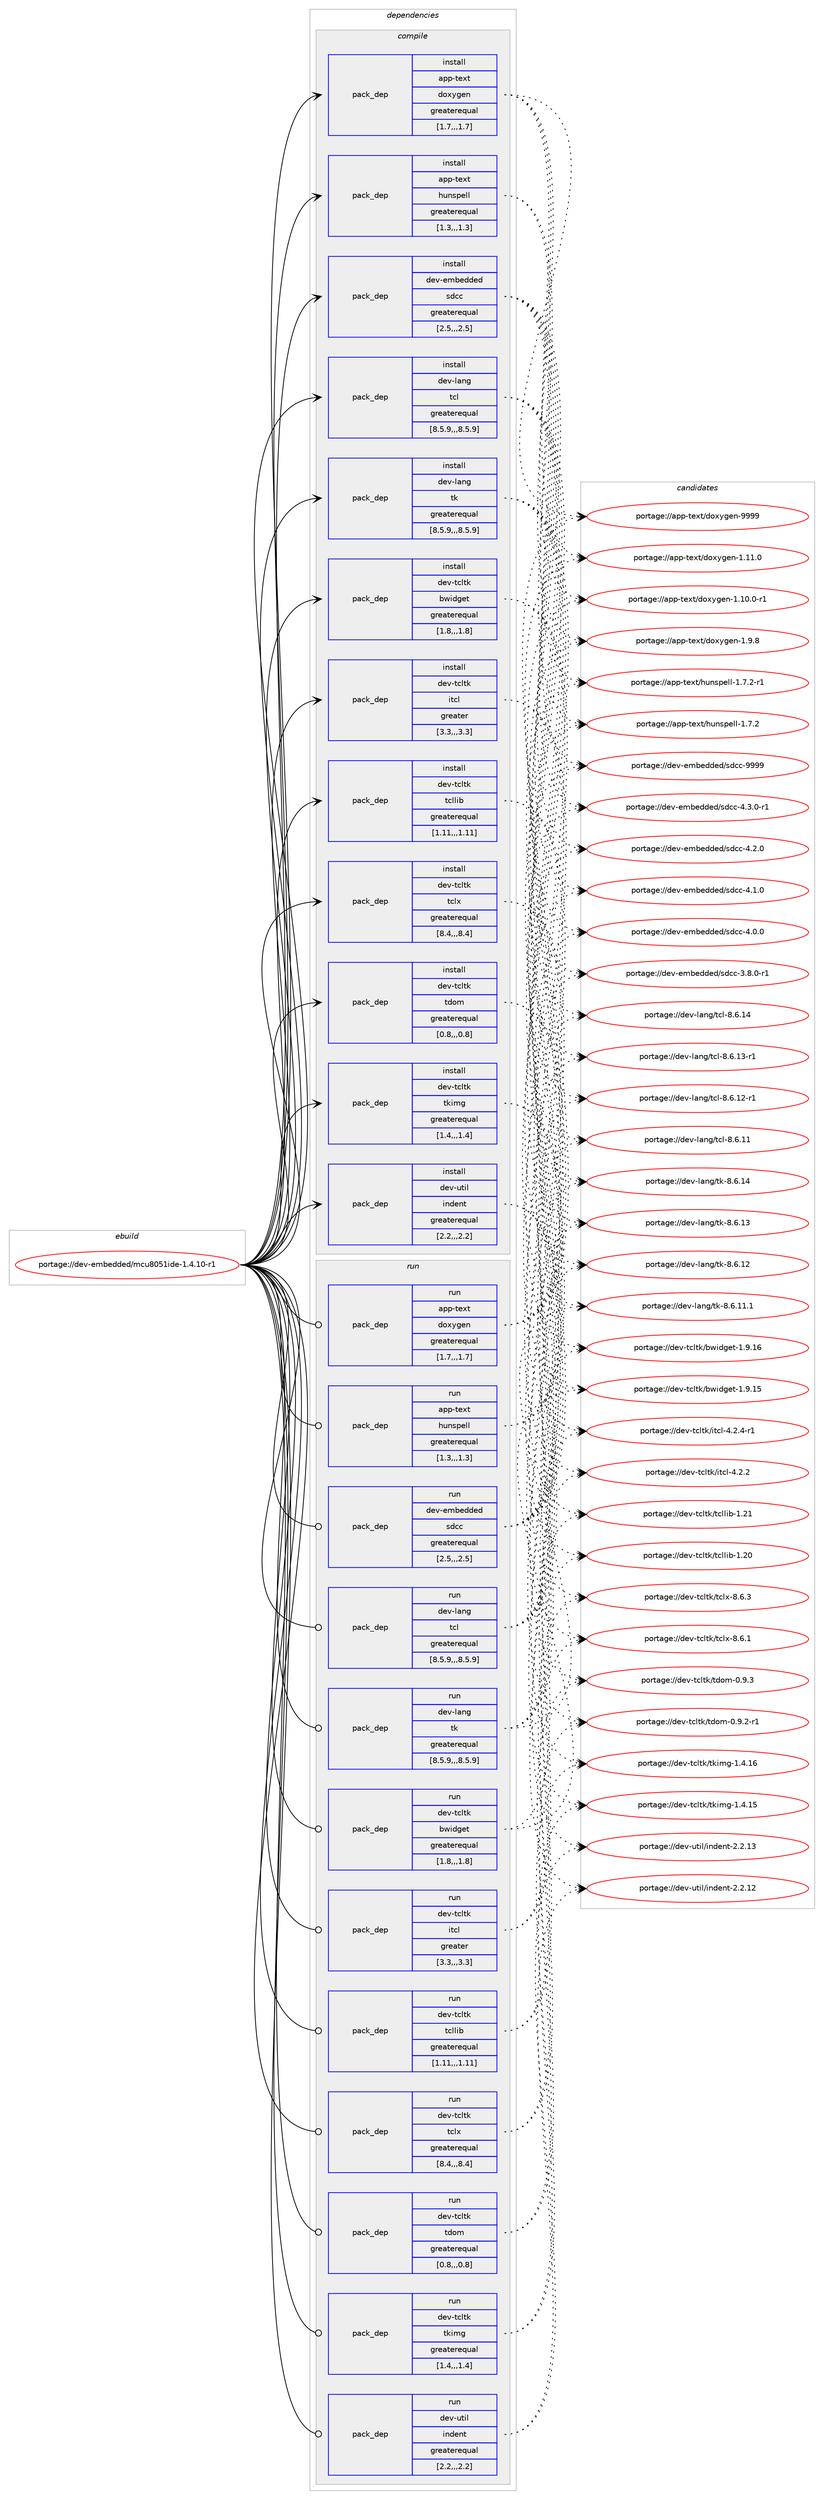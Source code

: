 digraph prolog {

# *************
# Graph options
# *************

newrank=true;
concentrate=true;
compound=true;
graph [rankdir=LR,fontname=Helvetica,fontsize=10,ranksep=1.5];#, ranksep=2.5, nodesep=0.2];
edge  [arrowhead=vee];
node  [fontname=Helvetica,fontsize=10];

# **********
# The ebuild
# **********

subgraph cluster_leftcol {
color=gray;
label=<<i>ebuild</i>>;
id [label="portage://dev-embedded/mcu8051ide-1.4.10-r1", color=red, width=4, href="../dev-embedded/mcu8051ide-1.4.10-r1.svg"];
}

# ****************
# The dependencies
# ****************

subgraph cluster_midcol {
color=gray;
label=<<i>dependencies</i>>;
subgraph cluster_compile {
fillcolor="#eeeeee";
style=filled;
label=<<i>compile</i>>;
subgraph pack53165 {
dependency73618 [label=<<TABLE BORDER="0" CELLBORDER="1" CELLSPACING="0" CELLPADDING="4" WIDTH="220"><TR><TD ROWSPAN="6" CELLPADDING="30">pack_dep</TD></TR><TR><TD WIDTH="110">install</TD></TR><TR><TD>app-text</TD></TR><TR><TD>doxygen</TD></TR><TR><TD>greaterequal</TD></TR><TR><TD>[1.7,,,1.7]</TD></TR></TABLE>>, shape=none, color=blue];
}
id:e -> dependency73618:w [weight=20,style="solid",arrowhead="vee"];
subgraph pack53166 {
dependency73619 [label=<<TABLE BORDER="0" CELLBORDER="1" CELLSPACING="0" CELLPADDING="4" WIDTH="220"><TR><TD ROWSPAN="6" CELLPADDING="30">pack_dep</TD></TR><TR><TD WIDTH="110">install</TD></TR><TR><TD>app-text</TD></TR><TR><TD>hunspell</TD></TR><TR><TD>greaterequal</TD></TR><TR><TD>[1.3,,,1.3]</TD></TR></TABLE>>, shape=none, color=blue];
}
id:e -> dependency73619:w [weight=20,style="solid",arrowhead="vee"];
subgraph pack53167 {
dependency73620 [label=<<TABLE BORDER="0" CELLBORDER="1" CELLSPACING="0" CELLPADDING="4" WIDTH="220"><TR><TD ROWSPAN="6" CELLPADDING="30">pack_dep</TD></TR><TR><TD WIDTH="110">install</TD></TR><TR><TD>dev-embedded</TD></TR><TR><TD>sdcc</TD></TR><TR><TD>greaterequal</TD></TR><TR><TD>[2.5,,,2.5]</TD></TR></TABLE>>, shape=none, color=blue];
}
id:e -> dependency73620:w [weight=20,style="solid",arrowhead="vee"];
subgraph pack53168 {
dependency73621 [label=<<TABLE BORDER="0" CELLBORDER="1" CELLSPACING="0" CELLPADDING="4" WIDTH="220"><TR><TD ROWSPAN="6" CELLPADDING="30">pack_dep</TD></TR><TR><TD WIDTH="110">install</TD></TR><TR><TD>dev-lang</TD></TR><TR><TD>tcl</TD></TR><TR><TD>greaterequal</TD></TR><TR><TD>[8.5.9,,,8.5.9]</TD></TR></TABLE>>, shape=none, color=blue];
}
id:e -> dependency73621:w [weight=20,style="solid",arrowhead="vee"];
subgraph pack53169 {
dependency73622 [label=<<TABLE BORDER="0" CELLBORDER="1" CELLSPACING="0" CELLPADDING="4" WIDTH="220"><TR><TD ROWSPAN="6" CELLPADDING="30">pack_dep</TD></TR><TR><TD WIDTH="110">install</TD></TR><TR><TD>dev-lang</TD></TR><TR><TD>tk</TD></TR><TR><TD>greaterequal</TD></TR><TR><TD>[8.5.9,,,8.5.9]</TD></TR></TABLE>>, shape=none, color=blue];
}
id:e -> dependency73622:w [weight=20,style="solid",arrowhead="vee"];
subgraph pack53170 {
dependency73623 [label=<<TABLE BORDER="0" CELLBORDER="1" CELLSPACING="0" CELLPADDING="4" WIDTH="220"><TR><TD ROWSPAN="6" CELLPADDING="30">pack_dep</TD></TR><TR><TD WIDTH="110">install</TD></TR><TR><TD>dev-tcltk</TD></TR><TR><TD>bwidget</TD></TR><TR><TD>greaterequal</TD></TR><TR><TD>[1.8,,,1.8]</TD></TR></TABLE>>, shape=none, color=blue];
}
id:e -> dependency73623:w [weight=20,style="solid",arrowhead="vee"];
subgraph pack53171 {
dependency73624 [label=<<TABLE BORDER="0" CELLBORDER="1" CELLSPACING="0" CELLPADDING="4" WIDTH="220"><TR><TD ROWSPAN="6" CELLPADDING="30">pack_dep</TD></TR><TR><TD WIDTH="110">install</TD></TR><TR><TD>dev-tcltk</TD></TR><TR><TD>itcl</TD></TR><TR><TD>greater</TD></TR><TR><TD>[3.3,,,3.3]</TD></TR></TABLE>>, shape=none, color=blue];
}
id:e -> dependency73624:w [weight=20,style="solid",arrowhead="vee"];
subgraph pack53172 {
dependency73625 [label=<<TABLE BORDER="0" CELLBORDER="1" CELLSPACING="0" CELLPADDING="4" WIDTH="220"><TR><TD ROWSPAN="6" CELLPADDING="30">pack_dep</TD></TR><TR><TD WIDTH="110">install</TD></TR><TR><TD>dev-tcltk</TD></TR><TR><TD>tcllib</TD></TR><TR><TD>greaterequal</TD></TR><TR><TD>[1.11,,,1.11]</TD></TR></TABLE>>, shape=none, color=blue];
}
id:e -> dependency73625:w [weight=20,style="solid",arrowhead="vee"];
subgraph pack53173 {
dependency73626 [label=<<TABLE BORDER="0" CELLBORDER="1" CELLSPACING="0" CELLPADDING="4" WIDTH="220"><TR><TD ROWSPAN="6" CELLPADDING="30">pack_dep</TD></TR><TR><TD WIDTH="110">install</TD></TR><TR><TD>dev-tcltk</TD></TR><TR><TD>tclx</TD></TR><TR><TD>greaterequal</TD></TR><TR><TD>[8.4,,,8.4]</TD></TR></TABLE>>, shape=none, color=blue];
}
id:e -> dependency73626:w [weight=20,style="solid",arrowhead="vee"];
subgraph pack53174 {
dependency73627 [label=<<TABLE BORDER="0" CELLBORDER="1" CELLSPACING="0" CELLPADDING="4" WIDTH="220"><TR><TD ROWSPAN="6" CELLPADDING="30">pack_dep</TD></TR><TR><TD WIDTH="110">install</TD></TR><TR><TD>dev-tcltk</TD></TR><TR><TD>tdom</TD></TR><TR><TD>greaterequal</TD></TR><TR><TD>[0.8,,,0.8]</TD></TR></TABLE>>, shape=none, color=blue];
}
id:e -> dependency73627:w [weight=20,style="solid",arrowhead="vee"];
subgraph pack53175 {
dependency73628 [label=<<TABLE BORDER="0" CELLBORDER="1" CELLSPACING="0" CELLPADDING="4" WIDTH="220"><TR><TD ROWSPAN="6" CELLPADDING="30">pack_dep</TD></TR><TR><TD WIDTH="110">install</TD></TR><TR><TD>dev-tcltk</TD></TR><TR><TD>tkimg</TD></TR><TR><TD>greaterequal</TD></TR><TR><TD>[1.4,,,1.4]</TD></TR></TABLE>>, shape=none, color=blue];
}
id:e -> dependency73628:w [weight=20,style="solid",arrowhead="vee"];
subgraph pack53176 {
dependency73629 [label=<<TABLE BORDER="0" CELLBORDER="1" CELLSPACING="0" CELLPADDING="4" WIDTH="220"><TR><TD ROWSPAN="6" CELLPADDING="30">pack_dep</TD></TR><TR><TD WIDTH="110">install</TD></TR><TR><TD>dev-util</TD></TR><TR><TD>indent</TD></TR><TR><TD>greaterequal</TD></TR><TR><TD>[2.2,,,2.2]</TD></TR></TABLE>>, shape=none, color=blue];
}
id:e -> dependency73629:w [weight=20,style="solid",arrowhead="vee"];
}
subgraph cluster_compileandrun {
fillcolor="#eeeeee";
style=filled;
label=<<i>compile and run</i>>;
}
subgraph cluster_run {
fillcolor="#eeeeee";
style=filled;
label=<<i>run</i>>;
subgraph pack53177 {
dependency73630 [label=<<TABLE BORDER="0" CELLBORDER="1" CELLSPACING="0" CELLPADDING="4" WIDTH="220"><TR><TD ROWSPAN="6" CELLPADDING="30">pack_dep</TD></TR><TR><TD WIDTH="110">run</TD></TR><TR><TD>app-text</TD></TR><TR><TD>doxygen</TD></TR><TR><TD>greaterequal</TD></TR><TR><TD>[1.7,,,1.7]</TD></TR></TABLE>>, shape=none, color=blue];
}
id:e -> dependency73630:w [weight=20,style="solid",arrowhead="odot"];
subgraph pack53178 {
dependency73631 [label=<<TABLE BORDER="0" CELLBORDER="1" CELLSPACING="0" CELLPADDING="4" WIDTH="220"><TR><TD ROWSPAN="6" CELLPADDING="30">pack_dep</TD></TR><TR><TD WIDTH="110">run</TD></TR><TR><TD>app-text</TD></TR><TR><TD>hunspell</TD></TR><TR><TD>greaterequal</TD></TR><TR><TD>[1.3,,,1.3]</TD></TR></TABLE>>, shape=none, color=blue];
}
id:e -> dependency73631:w [weight=20,style="solid",arrowhead="odot"];
subgraph pack53179 {
dependency73632 [label=<<TABLE BORDER="0" CELLBORDER="1" CELLSPACING="0" CELLPADDING="4" WIDTH="220"><TR><TD ROWSPAN="6" CELLPADDING="30">pack_dep</TD></TR><TR><TD WIDTH="110">run</TD></TR><TR><TD>dev-embedded</TD></TR><TR><TD>sdcc</TD></TR><TR><TD>greaterequal</TD></TR><TR><TD>[2.5,,,2.5]</TD></TR></TABLE>>, shape=none, color=blue];
}
id:e -> dependency73632:w [weight=20,style="solid",arrowhead="odot"];
subgraph pack53180 {
dependency73633 [label=<<TABLE BORDER="0" CELLBORDER="1" CELLSPACING="0" CELLPADDING="4" WIDTH="220"><TR><TD ROWSPAN="6" CELLPADDING="30">pack_dep</TD></TR><TR><TD WIDTH="110">run</TD></TR><TR><TD>dev-lang</TD></TR><TR><TD>tcl</TD></TR><TR><TD>greaterequal</TD></TR><TR><TD>[8.5.9,,,8.5.9]</TD></TR></TABLE>>, shape=none, color=blue];
}
id:e -> dependency73633:w [weight=20,style="solid",arrowhead="odot"];
subgraph pack53181 {
dependency73634 [label=<<TABLE BORDER="0" CELLBORDER="1" CELLSPACING="0" CELLPADDING="4" WIDTH="220"><TR><TD ROWSPAN="6" CELLPADDING="30">pack_dep</TD></TR><TR><TD WIDTH="110">run</TD></TR><TR><TD>dev-lang</TD></TR><TR><TD>tk</TD></TR><TR><TD>greaterequal</TD></TR><TR><TD>[8.5.9,,,8.5.9]</TD></TR></TABLE>>, shape=none, color=blue];
}
id:e -> dependency73634:w [weight=20,style="solid",arrowhead="odot"];
subgraph pack53182 {
dependency73635 [label=<<TABLE BORDER="0" CELLBORDER="1" CELLSPACING="0" CELLPADDING="4" WIDTH="220"><TR><TD ROWSPAN="6" CELLPADDING="30">pack_dep</TD></TR><TR><TD WIDTH="110">run</TD></TR><TR><TD>dev-tcltk</TD></TR><TR><TD>bwidget</TD></TR><TR><TD>greaterequal</TD></TR><TR><TD>[1.8,,,1.8]</TD></TR></TABLE>>, shape=none, color=blue];
}
id:e -> dependency73635:w [weight=20,style="solid",arrowhead="odot"];
subgraph pack53183 {
dependency73636 [label=<<TABLE BORDER="0" CELLBORDER="1" CELLSPACING="0" CELLPADDING="4" WIDTH="220"><TR><TD ROWSPAN="6" CELLPADDING="30">pack_dep</TD></TR><TR><TD WIDTH="110">run</TD></TR><TR><TD>dev-tcltk</TD></TR><TR><TD>itcl</TD></TR><TR><TD>greater</TD></TR><TR><TD>[3.3,,,3.3]</TD></TR></TABLE>>, shape=none, color=blue];
}
id:e -> dependency73636:w [weight=20,style="solid",arrowhead="odot"];
subgraph pack53184 {
dependency73637 [label=<<TABLE BORDER="0" CELLBORDER="1" CELLSPACING="0" CELLPADDING="4" WIDTH="220"><TR><TD ROWSPAN="6" CELLPADDING="30">pack_dep</TD></TR><TR><TD WIDTH="110">run</TD></TR><TR><TD>dev-tcltk</TD></TR><TR><TD>tcllib</TD></TR><TR><TD>greaterequal</TD></TR><TR><TD>[1.11,,,1.11]</TD></TR></TABLE>>, shape=none, color=blue];
}
id:e -> dependency73637:w [weight=20,style="solid",arrowhead="odot"];
subgraph pack53185 {
dependency73638 [label=<<TABLE BORDER="0" CELLBORDER="1" CELLSPACING="0" CELLPADDING="4" WIDTH="220"><TR><TD ROWSPAN="6" CELLPADDING="30">pack_dep</TD></TR><TR><TD WIDTH="110">run</TD></TR><TR><TD>dev-tcltk</TD></TR><TR><TD>tclx</TD></TR><TR><TD>greaterequal</TD></TR><TR><TD>[8.4,,,8.4]</TD></TR></TABLE>>, shape=none, color=blue];
}
id:e -> dependency73638:w [weight=20,style="solid",arrowhead="odot"];
subgraph pack53186 {
dependency73639 [label=<<TABLE BORDER="0" CELLBORDER="1" CELLSPACING="0" CELLPADDING="4" WIDTH="220"><TR><TD ROWSPAN="6" CELLPADDING="30">pack_dep</TD></TR><TR><TD WIDTH="110">run</TD></TR><TR><TD>dev-tcltk</TD></TR><TR><TD>tdom</TD></TR><TR><TD>greaterequal</TD></TR><TR><TD>[0.8,,,0.8]</TD></TR></TABLE>>, shape=none, color=blue];
}
id:e -> dependency73639:w [weight=20,style="solid",arrowhead="odot"];
subgraph pack53187 {
dependency73640 [label=<<TABLE BORDER="0" CELLBORDER="1" CELLSPACING="0" CELLPADDING="4" WIDTH="220"><TR><TD ROWSPAN="6" CELLPADDING="30">pack_dep</TD></TR><TR><TD WIDTH="110">run</TD></TR><TR><TD>dev-tcltk</TD></TR><TR><TD>tkimg</TD></TR><TR><TD>greaterequal</TD></TR><TR><TD>[1.4,,,1.4]</TD></TR></TABLE>>, shape=none, color=blue];
}
id:e -> dependency73640:w [weight=20,style="solid",arrowhead="odot"];
subgraph pack53188 {
dependency73641 [label=<<TABLE BORDER="0" CELLBORDER="1" CELLSPACING="0" CELLPADDING="4" WIDTH="220"><TR><TD ROWSPAN="6" CELLPADDING="30">pack_dep</TD></TR><TR><TD WIDTH="110">run</TD></TR><TR><TD>dev-util</TD></TR><TR><TD>indent</TD></TR><TR><TD>greaterequal</TD></TR><TR><TD>[2.2,,,2.2]</TD></TR></TABLE>>, shape=none, color=blue];
}
id:e -> dependency73641:w [weight=20,style="solid",arrowhead="odot"];
}
}

# **************
# The candidates
# **************

subgraph cluster_choices {
rank=same;
color=gray;
label=<<i>candidates</i>>;

subgraph choice53165 {
color=black;
nodesep=1;
choice9711211245116101120116471001111201211031011104557575757 [label="portage://app-text/doxygen-9999", color=red, width=4,href="../app-text/doxygen-9999.svg"];
choice97112112451161011201164710011112012110310111045494649494648 [label="portage://app-text/doxygen-1.11.0", color=red, width=4,href="../app-text/doxygen-1.11.0.svg"];
choice971121124511610112011647100111120121103101110454946494846484511449 [label="portage://app-text/doxygen-1.10.0-r1", color=red, width=4,href="../app-text/doxygen-1.10.0-r1.svg"];
choice971121124511610112011647100111120121103101110454946574656 [label="portage://app-text/doxygen-1.9.8", color=red, width=4,href="../app-text/doxygen-1.9.8.svg"];
dependency73618:e -> choice9711211245116101120116471001111201211031011104557575757:w [style=dotted,weight="100"];
dependency73618:e -> choice97112112451161011201164710011112012110310111045494649494648:w [style=dotted,weight="100"];
dependency73618:e -> choice971121124511610112011647100111120121103101110454946494846484511449:w [style=dotted,weight="100"];
dependency73618:e -> choice971121124511610112011647100111120121103101110454946574656:w [style=dotted,weight="100"];
}
subgraph choice53166 {
color=black;
nodesep=1;
choice9711211245116101120116471041171101151121011081084549465546504511449 [label="portage://app-text/hunspell-1.7.2-r1", color=red, width=4,href="../app-text/hunspell-1.7.2-r1.svg"];
choice971121124511610112011647104117110115112101108108454946554650 [label="portage://app-text/hunspell-1.7.2", color=red, width=4,href="../app-text/hunspell-1.7.2.svg"];
dependency73619:e -> choice9711211245116101120116471041171101151121011081084549465546504511449:w [style=dotted,weight="100"];
dependency73619:e -> choice971121124511610112011647104117110115112101108108454946554650:w [style=dotted,weight="100"];
}
subgraph choice53167 {
color=black;
nodesep=1;
choice10010111845101109981011001001011004711510099994557575757 [label="portage://dev-embedded/sdcc-9999", color=red, width=4,href="../dev-embedded/sdcc-9999.svg"];
choice10010111845101109981011001001011004711510099994552465146484511449 [label="portage://dev-embedded/sdcc-4.3.0-r1", color=red, width=4,href="../dev-embedded/sdcc-4.3.0-r1.svg"];
choice1001011184510110998101100100101100471151009999455246504648 [label="portage://dev-embedded/sdcc-4.2.0", color=red, width=4,href="../dev-embedded/sdcc-4.2.0.svg"];
choice1001011184510110998101100100101100471151009999455246494648 [label="portage://dev-embedded/sdcc-4.1.0", color=red, width=4,href="../dev-embedded/sdcc-4.1.0.svg"];
choice1001011184510110998101100100101100471151009999455246484648 [label="portage://dev-embedded/sdcc-4.0.0", color=red, width=4,href="../dev-embedded/sdcc-4.0.0.svg"];
choice10010111845101109981011001001011004711510099994551465646484511449 [label="portage://dev-embedded/sdcc-3.8.0-r1", color=red, width=4,href="../dev-embedded/sdcc-3.8.0-r1.svg"];
dependency73620:e -> choice10010111845101109981011001001011004711510099994557575757:w [style=dotted,weight="100"];
dependency73620:e -> choice10010111845101109981011001001011004711510099994552465146484511449:w [style=dotted,weight="100"];
dependency73620:e -> choice1001011184510110998101100100101100471151009999455246504648:w [style=dotted,weight="100"];
dependency73620:e -> choice1001011184510110998101100100101100471151009999455246494648:w [style=dotted,weight="100"];
dependency73620:e -> choice1001011184510110998101100100101100471151009999455246484648:w [style=dotted,weight="100"];
dependency73620:e -> choice10010111845101109981011001001011004711510099994551465646484511449:w [style=dotted,weight="100"];
}
subgraph choice53168 {
color=black;
nodesep=1;
choice1001011184510897110103471169910845564654464952 [label="portage://dev-lang/tcl-8.6.14", color=red, width=4,href="../dev-lang/tcl-8.6.14.svg"];
choice10010111845108971101034711699108455646544649514511449 [label="portage://dev-lang/tcl-8.6.13-r1", color=red, width=4,href="../dev-lang/tcl-8.6.13-r1.svg"];
choice10010111845108971101034711699108455646544649504511449 [label="portage://dev-lang/tcl-8.6.12-r1", color=red, width=4,href="../dev-lang/tcl-8.6.12-r1.svg"];
choice1001011184510897110103471169910845564654464949 [label="portage://dev-lang/tcl-8.6.11", color=red, width=4,href="../dev-lang/tcl-8.6.11.svg"];
dependency73621:e -> choice1001011184510897110103471169910845564654464952:w [style=dotted,weight="100"];
dependency73621:e -> choice10010111845108971101034711699108455646544649514511449:w [style=dotted,weight="100"];
dependency73621:e -> choice10010111845108971101034711699108455646544649504511449:w [style=dotted,weight="100"];
dependency73621:e -> choice1001011184510897110103471169910845564654464949:w [style=dotted,weight="100"];
}
subgraph choice53169 {
color=black;
nodesep=1;
choice10010111845108971101034711610745564654464952 [label="portage://dev-lang/tk-8.6.14", color=red, width=4,href="../dev-lang/tk-8.6.14.svg"];
choice10010111845108971101034711610745564654464951 [label="portage://dev-lang/tk-8.6.13", color=red, width=4,href="../dev-lang/tk-8.6.13.svg"];
choice10010111845108971101034711610745564654464950 [label="portage://dev-lang/tk-8.6.12", color=red, width=4,href="../dev-lang/tk-8.6.12.svg"];
choice100101118451089711010347116107455646544649494649 [label="portage://dev-lang/tk-8.6.11.1", color=red, width=4,href="../dev-lang/tk-8.6.11.1.svg"];
dependency73622:e -> choice10010111845108971101034711610745564654464952:w [style=dotted,weight="100"];
dependency73622:e -> choice10010111845108971101034711610745564654464951:w [style=dotted,weight="100"];
dependency73622:e -> choice10010111845108971101034711610745564654464950:w [style=dotted,weight="100"];
dependency73622:e -> choice100101118451089711010347116107455646544649494649:w [style=dotted,weight="100"];
}
subgraph choice53170 {
color=black;
nodesep=1;
choice1001011184511699108116107479811910510010310111645494657464954 [label="portage://dev-tcltk/bwidget-1.9.16", color=red, width=4,href="../dev-tcltk/bwidget-1.9.16.svg"];
choice1001011184511699108116107479811910510010310111645494657464953 [label="portage://dev-tcltk/bwidget-1.9.15", color=red, width=4,href="../dev-tcltk/bwidget-1.9.15.svg"];
dependency73623:e -> choice1001011184511699108116107479811910510010310111645494657464954:w [style=dotted,weight="100"];
dependency73623:e -> choice1001011184511699108116107479811910510010310111645494657464953:w [style=dotted,weight="100"];
}
subgraph choice53171 {
color=black;
nodesep=1;
choice100101118451169910811610747105116991084552465046524511449 [label="portage://dev-tcltk/itcl-4.2.4-r1", color=red, width=4,href="../dev-tcltk/itcl-4.2.4-r1.svg"];
choice10010111845116991081161074710511699108455246504650 [label="portage://dev-tcltk/itcl-4.2.2", color=red, width=4,href="../dev-tcltk/itcl-4.2.2.svg"];
dependency73624:e -> choice100101118451169910811610747105116991084552465046524511449:w [style=dotted,weight="100"];
dependency73624:e -> choice10010111845116991081161074710511699108455246504650:w [style=dotted,weight="100"];
}
subgraph choice53172 {
color=black;
nodesep=1;
choice10010111845116991081161074711699108108105984549465049 [label="portage://dev-tcltk/tcllib-1.21", color=red, width=4,href="../dev-tcltk/tcllib-1.21.svg"];
choice10010111845116991081161074711699108108105984549465048 [label="portage://dev-tcltk/tcllib-1.20", color=red, width=4,href="../dev-tcltk/tcllib-1.20.svg"];
dependency73625:e -> choice10010111845116991081161074711699108108105984549465049:w [style=dotted,weight="100"];
dependency73625:e -> choice10010111845116991081161074711699108108105984549465048:w [style=dotted,weight="100"];
}
subgraph choice53173 {
color=black;
nodesep=1;
choice10010111845116991081161074711699108120455646544651 [label="portage://dev-tcltk/tclx-8.6.3", color=red, width=4,href="../dev-tcltk/tclx-8.6.3.svg"];
choice10010111845116991081161074711699108120455646544649 [label="portage://dev-tcltk/tclx-8.6.1", color=red, width=4,href="../dev-tcltk/tclx-8.6.1.svg"];
dependency73626:e -> choice10010111845116991081161074711699108120455646544651:w [style=dotted,weight="100"];
dependency73626:e -> choice10010111845116991081161074711699108120455646544649:w [style=dotted,weight="100"];
}
subgraph choice53174 {
color=black;
nodesep=1;
choice100101118451169910811610747116100111109454846574651 [label="portage://dev-tcltk/tdom-0.9.3", color=red, width=4,href="../dev-tcltk/tdom-0.9.3.svg"];
choice1001011184511699108116107471161001111094548465746504511449 [label="portage://dev-tcltk/tdom-0.9.2-r1", color=red, width=4,href="../dev-tcltk/tdom-0.9.2-r1.svg"];
dependency73627:e -> choice100101118451169910811610747116100111109454846574651:w [style=dotted,weight="100"];
dependency73627:e -> choice1001011184511699108116107471161001111094548465746504511449:w [style=dotted,weight="100"];
}
subgraph choice53175 {
color=black;
nodesep=1;
choice10010111845116991081161074711610710510910345494652464954 [label="portage://dev-tcltk/tkimg-1.4.16", color=red, width=4,href="../dev-tcltk/tkimg-1.4.16.svg"];
choice10010111845116991081161074711610710510910345494652464953 [label="portage://dev-tcltk/tkimg-1.4.15", color=red, width=4,href="../dev-tcltk/tkimg-1.4.15.svg"];
dependency73628:e -> choice10010111845116991081161074711610710510910345494652464954:w [style=dotted,weight="100"];
dependency73628:e -> choice10010111845116991081161074711610710510910345494652464953:w [style=dotted,weight="100"];
}
subgraph choice53176 {
color=black;
nodesep=1;
choice100101118451171161051084710511010010111011645504650464951 [label="portage://dev-util/indent-2.2.13", color=red, width=4,href="../dev-util/indent-2.2.13.svg"];
choice100101118451171161051084710511010010111011645504650464950 [label="portage://dev-util/indent-2.2.12", color=red, width=4,href="../dev-util/indent-2.2.12.svg"];
dependency73629:e -> choice100101118451171161051084710511010010111011645504650464951:w [style=dotted,weight="100"];
dependency73629:e -> choice100101118451171161051084710511010010111011645504650464950:w [style=dotted,weight="100"];
}
subgraph choice53177 {
color=black;
nodesep=1;
choice9711211245116101120116471001111201211031011104557575757 [label="portage://app-text/doxygen-9999", color=red, width=4,href="../app-text/doxygen-9999.svg"];
choice97112112451161011201164710011112012110310111045494649494648 [label="portage://app-text/doxygen-1.11.0", color=red, width=4,href="../app-text/doxygen-1.11.0.svg"];
choice971121124511610112011647100111120121103101110454946494846484511449 [label="portage://app-text/doxygen-1.10.0-r1", color=red, width=4,href="../app-text/doxygen-1.10.0-r1.svg"];
choice971121124511610112011647100111120121103101110454946574656 [label="portage://app-text/doxygen-1.9.8", color=red, width=4,href="../app-text/doxygen-1.9.8.svg"];
dependency73630:e -> choice9711211245116101120116471001111201211031011104557575757:w [style=dotted,weight="100"];
dependency73630:e -> choice97112112451161011201164710011112012110310111045494649494648:w [style=dotted,weight="100"];
dependency73630:e -> choice971121124511610112011647100111120121103101110454946494846484511449:w [style=dotted,weight="100"];
dependency73630:e -> choice971121124511610112011647100111120121103101110454946574656:w [style=dotted,weight="100"];
}
subgraph choice53178 {
color=black;
nodesep=1;
choice9711211245116101120116471041171101151121011081084549465546504511449 [label="portage://app-text/hunspell-1.7.2-r1", color=red, width=4,href="../app-text/hunspell-1.7.2-r1.svg"];
choice971121124511610112011647104117110115112101108108454946554650 [label="portage://app-text/hunspell-1.7.2", color=red, width=4,href="../app-text/hunspell-1.7.2.svg"];
dependency73631:e -> choice9711211245116101120116471041171101151121011081084549465546504511449:w [style=dotted,weight="100"];
dependency73631:e -> choice971121124511610112011647104117110115112101108108454946554650:w [style=dotted,weight="100"];
}
subgraph choice53179 {
color=black;
nodesep=1;
choice10010111845101109981011001001011004711510099994557575757 [label="portage://dev-embedded/sdcc-9999", color=red, width=4,href="../dev-embedded/sdcc-9999.svg"];
choice10010111845101109981011001001011004711510099994552465146484511449 [label="portage://dev-embedded/sdcc-4.3.0-r1", color=red, width=4,href="../dev-embedded/sdcc-4.3.0-r1.svg"];
choice1001011184510110998101100100101100471151009999455246504648 [label="portage://dev-embedded/sdcc-4.2.0", color=red, width=4,href="../dev-embedded/sdcc-4.2.0.svg"];
choice1001011184510110998101100100101100471151009999455246494648 [label="portage://dev-embedded/sdcc-4.1.0", color=red, width=4,href="../dev-embedded/sdcc-4.1.0.svg"];
choice1001011184510110998101100100101100471151009999455246484648 [label="portage://dev-embedded/sdcc-4.0.0", color=red, width=4,href="../dev-embedded/sdcc-4.0.0.svg"];
choice10010111845101109981011001001011004711510099994551465646484511449 [label="portage://dev-embedded/sdcc-3.8.0-r1", color=red, width=4,href="../dev-embedded/sdcc-3.8.0-r1.svg"];
dependency73632:e -> choice10010111845101109981011001001011004711510099994557575757:w [style=dotted,weight="100"];
dependency73632:e -> choice10010111845101109981011001001011004711510099994552465146484511449:w [style=dotted,weight="100"];
dependency73632:e -> choice1001011184510110998101100100101100471151009999455246504648:w [style=dotted,weight="100"];
dependency73632:e -> choice1001011184510110998101100100101100471151009999455246494648:w [style=dotted,weight="100"];
dependency73632:e -> choice1001011184510110998101100100101100471151009999455246484648:w [style=dotted,weight="100"];
dependency73632:e -> choice10010111845101109981011001001011004711510099994551465646484511449:w [style=dotted,weight="100"];
}
subgraph choice53180 {
color=black;
nodesep=1;
choice1001011184510897110103471169910845564654464952 [label="portage://dev-lang/tcl-8.6.14", color=red, width=4,href="../dev-lang/tcl-8.6.14.svg"];
choice10010111845108971101034711699108455646544649514511449 [label="portage://dev-lang/tcl-8.6.13-r1", color=red, width=4,href="../dev-lang/tcl-8.6.13-r1.svg"];
choice10010111845108971101034711699108455646544649504511449 [label="portage://dev-lang/tcl-8.6.12-r1", color=red, width=4,href="../dev-lang/tcl-8.6.12-r1.svg"];
choice1001011184510897110103471169910845564654464949 [label="portage://dev-lang/tcl-8.6.11", color=red, width=4,href="../dev-lang/tcl-8.6.11.svg"];
dependency73633:e -> choice1001011184510897110103471169910845564654464952:w [style=dotted,weight="100"];
dependency73633:e -> choice10010111845108971101034711699108455646544649514511449:w [style=dotted,weight="100"];
dependency73633:e -> choice10010111845108971101034711699108455646544649504511449:w [style=dotted,weight="100"];
dependency73633:e -> choice1001011184510897110103471169910845564654464949:w [style=dotted,weight="100"];
}
subgraph choice53181 {
color=black;
nodesep=1;
choice10010111845108971101034711610745564654464952 [label="portage://dev-lang/tk-8.6.14", color=red, width=4,href="../dev-lang/tk-8.6.14.svg"];
choice10010111845108971101034711610745564654464951 [label="portage://dev-lang/tk-8.6.13", color=red, width=4,href="../dev-lang/tk-8.6.13.svg"];
choice10010111845108971101034711610745564654464950 [label="portage://dev-lang/tk-8.6.12", color=red, width=4,href="../dev-lang/tk-8.6.12.svg"];
choice100101118451089711010347116107455646544649494649 [label="portage://dev-lang/tk-8.6.11.1", color=red, width=4,href="../dev-lang/tk-8.6.11.1.svg"];
dependency73634:e -> choice10010111845108971101034711610745564654464952:w [style=dotted,weight="100"];
dependency73634:e -> choice10010111845108971101034711610745564654464951:w [style=dotted,weight="100"];
dependency73634:e -> choice10010111845108971101034711610745564654464950:w [style=dotted,weight="100"];
dependency73634:e -> choice100101118451089711010347116107455646544649494649:w [style=dotted,weight="100"];
}
subgraph choice53182 {
color=black;
nodesep=1;
choice1001011184511699108116107479811910510010310111645494657464954 [label="portage://dev-tcltk/bwidget-1.9.16", color=red, width=4,href="../dev-tcltk/bwidget-1.9.16.svg"];
choice1001011184511699108116107479811910510010310111645494657464953 [label="portage://dev-tcltk/bwidget-1.9.15", color=red, width=4,href="../dev-tcltk/bwidget-1.9.15.svg"];
dependency73635:e -> choice1001011184511699108116107479811910510010310111645494657464954:w [style=dotted,weight="100"];
dependency73635:e -> choice1001011184511699108116107479811910510010310111645494657464953:w [style=dotted,weight="100"];
}
subgraph choice53183 {
color=black;
nodesep=1;
choice100101118451169910811610747105116991084552465046524511449 [label="portage://dev-tcltk/itcl-4.2.4-r1", color=red, width=4,href="../dev-tcltk/itcl-4.2.4-r1.svg"];
choice10010111845116991081161074710511699108455246504650 [label="portage://dev-tcltk/itcl-4.2.2", color=red, width=4,href="../dev-tcltk/itcl-4.2.2.svg"];
dependency73636:e -> choice100101118451169910811610747105116991084552465046524511449:w [style=dotted,weight="100"];
dependency73636:e -> choice10010111845116991081161074710511699108455246504650:w [style=dotted,weight="100"];
}
subgraph choice53184 {
color=black;
nodesep=1;
choice10010111845116991081161074711699108108105984549465049 [label="portage://dev-tcltk/tcllib-1.21", color=red, width=4,href="../dev-tcltk/tcllib-1.21.svg"];
choice10010111845116991081161074711699108108105984549465048 [label="portage://dev-tcltk/tcllib-1.20", color=red, width=4,href="../dev-tcltk/tcllib-1.20.svg"];
dependency73637:e -> choice10010111845116991081161074711699108108105984549465049:w [style=dotted,weight="100"];
dependency73637:e -> choice10010111845116991081161074711699108108105984549465048:w [style=dotted,weight="100"];
}
subgraph choice53185 {
color=black;
nodesep=1;
choice10010111845116991081161074711699108120455646544651 [label="portage://dev-tcltk/tclx-8.6.3", color=red, width=4,href="../dev-tcltk/tclx-8.6.3.svg"];
choice10010111845116991081161074711699108120455646544649 [label="portage://dev-tcltk/tclx-8.6.1", color=red, width=4,href="../dev-tcltk/tclx-8.6.1.svg"];
dependency73638:e -> choice10010111845116991081161074711699108120455646544651:w [style=dotted,weight="100"];
dependency73638:e -> choice10010111845116991081161074711699108120455646544649:w [style=dotted,weight="100"];
}
subgraph choice53186 {
color=black;
nodesep=1;
choice100101118451169910811610747116100111109454846574651 [label="portage://dev-tcltk/tdom-0.9.3", color=red, width=4,href="../dev-tcltk/tdom-0.9.3.svg"];
choice1001011184511699108116107471161001111094548465746504511449 [label="portage://dev-tcltk/tdom-0.9.2-r1", color=red, width=4,href="../dev-tcltk/tdom-0.9.2-r1.svg"];
dependency73639:e -> choice100101118451169910811610747116100111109454846574651:w [style=dotted,weight="100"];
dependency73639:e -> choice1001011184511699108116107471161001111094548465746504511449:w [style=dotted,weight="100"];
}
subgraph choice53187 {
color=black;
nodesep=1;
choice10010111845116991081161074711610710510910345494652464954 [label="portage://dev-tcltk/tkimg-1.4.16", color=red, width=4,href="../dev-tcltk/tkimg-1.4.16.svg"];
choice10010111845116991081161074711610710510910345494652464953 [label="portage://dev-tcltk/tkimg-1.4.15", color=red, width=4,href="../dev-tcltk/tkimg-1.4.15.svg"];
dependency73640:e -> choice10010111845116991081161074711610710510910345494652464954:w [style=dotted,weight="100"];
dependency73640:e -> choice10010111845116991081161074711610710510910345494652464953:w [style=dotted,weight="100"];
}
subgraph choice53188 {
color=black;
nodesep=1;
choice100101118451171161051084710511010010111011645504650464951 [label="portage://dev-util/indent-2.2.13", color=red, width=4,href="../dev-util/indent-2.2.13.svg"];
choice100101118451171161051084710511010010111011645504650464950 [label="portage://dev-util/indent-2.2.12", color=red, width=4,href="../dev-util/indent-2.2.12.svg"];
dependency73641:e -> choice100101118451171161051084710511010010111011645504650464951:w [style=dotted,weight="100"];
dependency73641:e -> choice100101118451171161051084710511010010111011645504650464950:w [style=dotted,weight="100"];
}
}

}
